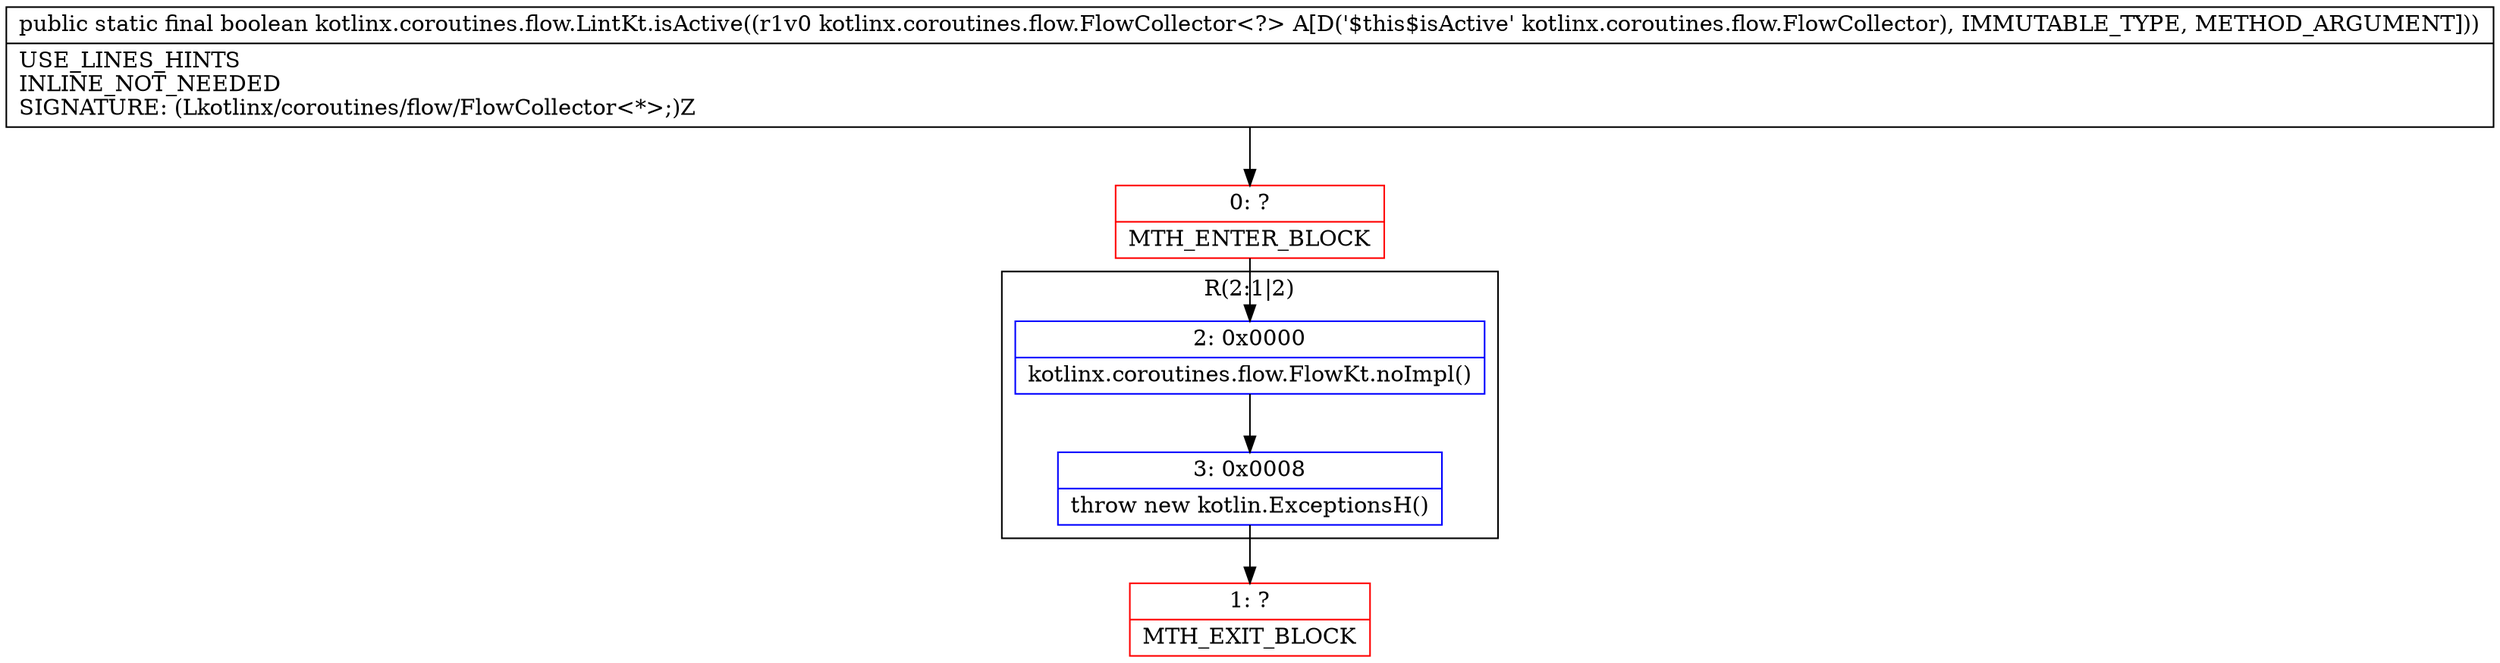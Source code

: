 digraph "CFG forkotlinx.coroutines.flow.LintKt.isActive(Lkotlinx\/coroutines\/flow\/FlowCollector;)Z" {
subgraph cluster_Region_727943588 {
label = "R(2:1|2)";
node [shape=record,color=blue];
Node_2 [shape=record,label="{2\:\ 0x0000|kotlinx.coroutines.flow.FlowKt.noImpl()\l}"];
Node_3 [shape=record,label="{3\:\ 0x0008|throw new kotlin.ExceptionsH()\l}"];
}
Node_0 [shape=record,color=red,label="{0\:\ ?|MTH_ENTER_BLOCK\l}"];
Node_1 [shape=record,color=red,label="{1\:\ ?|MTH_EXIT_BLOCK\l}"];
MethodNode[shape=record,label="{public static final boolean kotlinx.coroutines.flow.LintKt.isActive((r1v0 kotlinx.coroutines.flow.FlowCollector\<?\> A[D('$this$isActive' kotlinx.coroutines.flow.FlowCollector), IMMUTABLE_TYPE, METHOD_ARGUMENT]))  | USE_LINES_HINTS\lINLINE_NOT_NEEDED\lSIGNATURE: (Lkotlinx\/coroutines\/flow\/FlowCollector\<*\>;)Z\l}"];
MethodNode -> Node_0;Node_2 -> Node_3;
Node_3 -> Node_1;
Node_0 -> Node_2;
}


